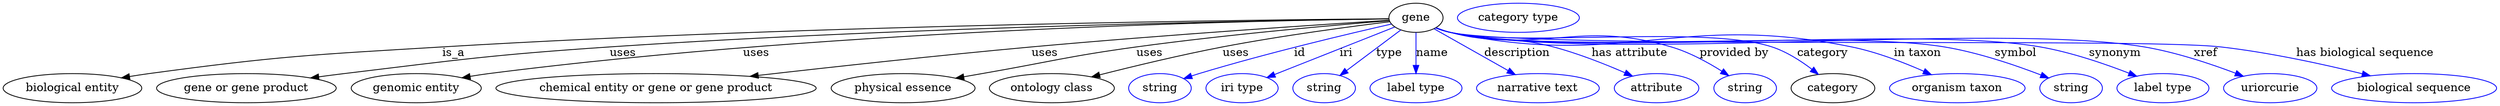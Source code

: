 digraph {
	graph [bb="0,0,3063.5,123"];
	node [label="\N"];
	gene	[height=0.5,
		label=gene,
		pos="1736.1,105",
		width=0.92075];
	"biological entity"	[height=0.5,
		pos="85.142,18",
		width=2.3651];
	gene -> "biological entity"	[label=is_a,
		lp="553.14,61.5",
		pos="e,145.84,30.657 1702.8,103.79 1561.7,102.73 999.84,96.882 539.14,69 379.21,59.32 338.93,57.465 180.14,36 172.23,34.931 163.98,33.671 \
155.78,32.328"];
	"gene or gene product"	[height=0.5,
		pos="299.14,18",
		width=3.0692];
	gene -> "gene or gene product"	[label=uses,
		lp="761.64,61.5",
		pos="e,377.81,30.707 1702.7,103.61 1577,101.98 1120.4,94.537 745.14,69 599.41,59.084 563.14,53.666 418.14,36 408.35,34.807 398.12,33.476 \
387.95,32.097"];
	"genomic entity"	[height=0.5,
		pos="507.14,18",
		width=2.2206];
	gene -> "genomic entity"	[label=uses,
		lp="924.64,61.5",
		pos="e,563.47,30.831 1702.9,103.67 1565.8,101.99 1031.2,91.963 596.14,36 588.77,35.051 581.08,33.873 573.45,32.582"];
	"chemical entity or gene or gene product"	[height=0.5,
		pos="802.14,18",
		width=5.4703];
	gene -> "chemical entity or gene or gene product"	[label=uses,
		lp="1279.6,61.5",
		pos="e,917.6,32.629 1703.4,101.97 1626.5,97.1 1428.4,84.07 1263.1,69 1149.4,58.63 1020.2,44.403 927.58,33.776"];
	"physical essence"	[height=0.5,
		pos="1105.1,18",
		width=2.4553];
	gene -> "physical essence"	[label=uses,
		lp="1408.6,61.5",
		pos="e,1169.8,30.353 1703.3,101.44 1642,96.478 1506,84.664 1392.1,69 1307.2,57.322 1286.6,50.731 1202.1,36 1194.9,34.733 1187.3,33.411 \
1179.8,32.088"];
	"ontology class"	[height=0.5,
		pos="1288.1,18",
		width=2.1304];
	gene -> "ontology class"	[label=uses,
		lp="1514.6,61.5",
		pos="e,1337.1,31.944 1704,100.19 1658.2,94.535 1571.4,83.07 1498.1,69 1446.7,59.112 1388.8,45.113 1346.9,34.442"];
	id	[color=blue,
		height=0.5,
		label=string,
		pos="1421.1,18",
		width=1.0652];
	gene -> id	[color=blue,
		label=id,
		lp="1593.1,61.5",
		pos="e,1450.2,29.766 1705.9,97.236 1656.1,85.907 1554,61.788 1469.1,36 1466.1,35.062 1462.9,34.046 1459.7,32.993",
		style=solid];
	iri	[color=blue,
		height=0.5,
		label="iri type",
		pos="1522.1,18",
		width=1.2277];
	gene -> iri	[color=blue,
		label=iri,
		lp="1650.1,61.5",
		pos="e,1552.7,31.156 1709.9,93.577 1673,78.905 1605.3,52.039 1562.1,34.874",
		style=solid];
	type	[color=blue,
		height=0.5,
		label=string,
		pos="1623.1,18",
		width=1.0652];
	gene -> type	[color=blue,
		label=type,
		lp="1703.1,61.5",
		pos="e,1642.6,33.627 1717.5,89.964 1699.3,76.288 1671.4,55.334 1650.7,39.736",
		style=solid];
	name	[color=blue,
		height=0.5,
		label="label type",
		pos="1736.1,18",
		width=1.5707];
	gene -> name	[color=blue,
		label=name,
		lp="1756.1,61.5",
		pos="e,1736.1,36.175 1736.1,86.799 1736.1,75.163 1736.1,59.548 1736.1,46.237",
		style=solid];
	description	[color=blue,
		height=0.5,
		label="narrative text",
		pos="1886.1,18",
		width=2.0943];
	gene -> description	[color=blue,
		label=description,
		lp="1860.6,61.5",
		pos="e,1858.3,34.779 1758.3,91.458 1782.2,77.873 1820.9,55.981 1849.4,39.81",
		style=solid];
	"has attribute"	[color=blue,
		height=0.5,
		label=attribute,
		pos="2031.1,18",
		width=1.4443];
	gene -> "has attribute"	[color=blue,
		label="has attribute",
		lp="1998.1,61.5",
		pos="e,2001.8,32.963 1761.1,92.732 1766.6,90.57 1772.5,88.512 1778.1,87 1833.2,72.196 1850,83.616 1905.1,69 1935.3,61.01 1967.9,47.907 \
1992.5,37.119",
		style=solid];
	"provided by"	[color=blue,
		height=0.5,
		label=string,
		pos="2139.1,18",
		width=1.0652];
	gene -> "provided by"	[color=blue,
		label="provided by",
		lp="2125.6,61.5",
		pos="e,2119.2,33.482 1760.6,92.588 1766.2,90.378 1772.3,88.337 1778.1,87 1895.8,60.014 1933.4,103.14 2049.1,69 2071.2,62.5 2093.8,49.915 \
2110.8,38.998",
		style=solid];
	category	[height=0.5,
		pos="2247.1,18",
		width=1.4263];
	gene -> category	[color=blue,
		label=category,
		lp="2234.6,61.5",
		pos="e,2229.2,35.062 1760.6,92.498 1766.2,90.293 1772.3,88.276 1778.1,87 1863.8,68.29 2088.9,96.307 2172.1,69 2190,63.146 2207.6,51.783 \
2221.3,41.367",
		style=solid];
	"in taxon"	[color=blue,
		height=0.5,
		label="organism taxon",
		pos="2400.1,18",
		width=2.3109];
	gene -> "in taxon"	[color=blue,
		label="in taxon",
		lp="2351.1,61.5",
		pos="e,2368.2,34.719 1760.6,92.459 1766.2,90.256 1772.3,88.25 1778.1,87 1992.1,41.261 2055.8,112.87 2270.1,69 2300.9,62.702 2333.9,49.921 \
2359,38.858",
		style=solid];
	symbol	[color=blue,
		height=0.5,
		label=string,
		pos="2540.1,18",
		width=1.0652];
	gene -> symbol	[color=blue,
		label=symbol,
		lp="2472.1,61.5",
		pos="e,2512.6,30.573 1760.6,92.429 1766.2,90.227 1772.3,88.23 1778.1,87 1910,59.291 2251.2,90.879 2384.1,69 2425.9,62.123 2471.9,46.333 \
2503,34.324",
		style=solid];
	synonym	[color=blue,
		height=0.5,
		label="label type",
		pos="2653.1,18",
		width=1.5707];
	gene -> synonym	[color=blue,
		label=synonym,
		lp="2594.1,61.5",
		pos="e,2620.9,32.78 1760.6,92.408 1766.2,90.207 1772.3,88.215 1778.1,87 1935.7,54.281 2343.6,96.594 2502.1,69 2540,62.406 2581.4,48.191 \
2611.2,36.597",
		style=solid];
	xref	[color=blue,
		height=0.5,
		label=uriorcurie,
		pos="2785.1,18",
		width=1.5887];
	gene -> xref	[color=blue,
		label=xref,
		lp="2705.6,61.5",
		pos="e,2752,32.814 1760.6,92.392 1766.2,90.192 1772.3,88.205 1778.1,87 1963.6,48.845 2443.4,100.4 2630.1,69 2669.1,62.443 2711.8,48.126 \
2742.5,36.486",
		style=solid];
	"has biological sequence"	[color=blue,
		height=0.5,
		label="biological sequence",
		pos="2962.1,18",
		width=2.8164];
	gene -> "has biological sequence"	[color=blue,
		label="has biological sequence",
		lp="2901.6,61.5",
		pos="e,2908.3,33.348 1760.1,92.557 1765.9,90.289 1772.1,88.23 1778.1,87 1881.1,65.927 2619.7,80.86 2724.1,69 2783.9,62.219 2850.8,47.515 \
2898.4,35.799",
		style=solid];
	"named thing_category"	[color=blue,
		height=0.5,
		label="category type",
		pos="1862.1,105",
		width=2.0762];
}
